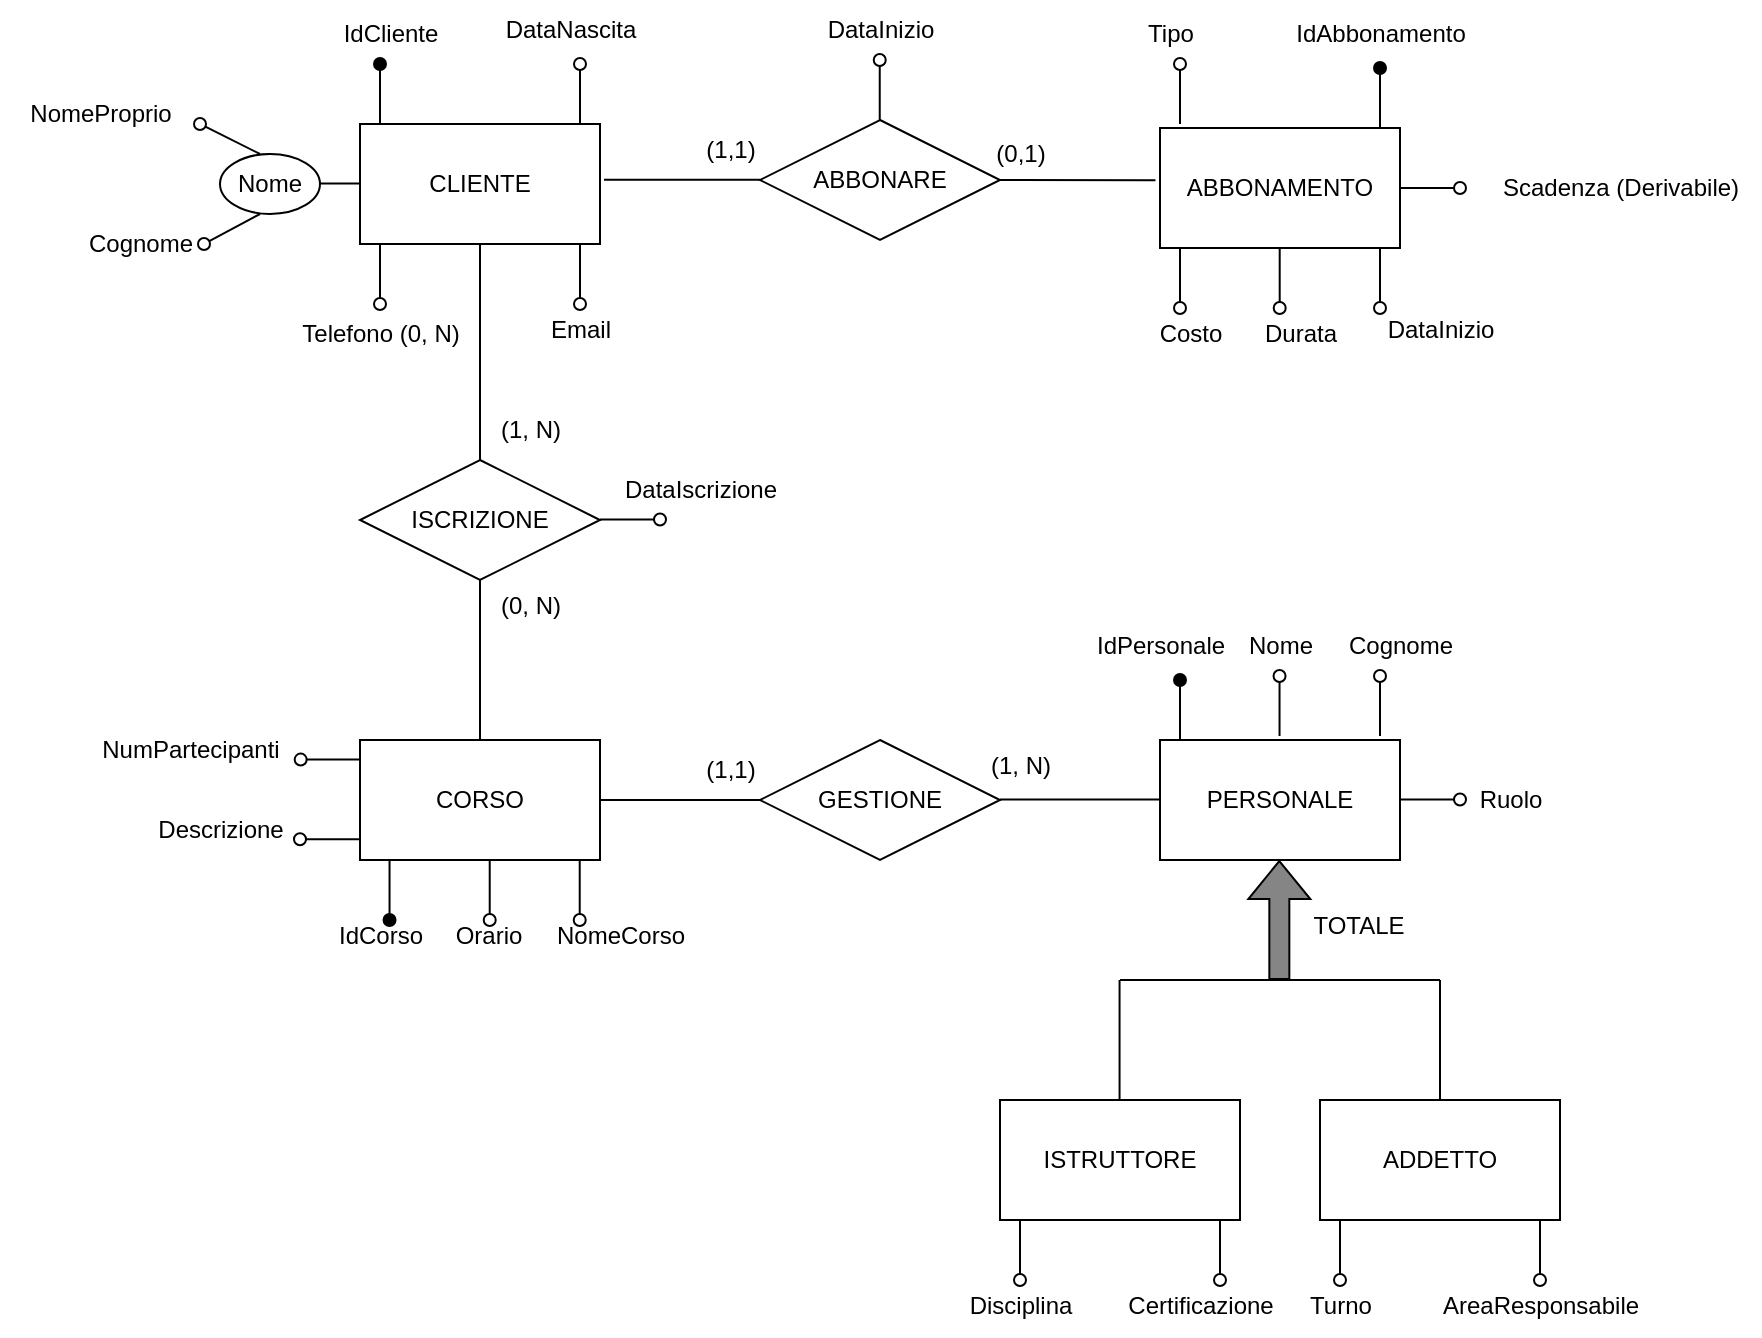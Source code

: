<mxfile version="25.0.3">
  <diagram name="Pagina-1" id="2qj2GZJpzb1wbTNh-gF_">
    <mxGraphModel dx="2020" dy="743" grid="1" gridSize="10" guides="1" tooltips="1" connect="1" arrows="1" fold="1" page="1" pageScale="1" pageWidth="827" pageHeight="1169" math="0" shadow="0">
      <root>
        <mxCell id="0" />
        <mxCell id="1" parent="0" />
        <mxCell id="TS1fgI1TGYpvE9dovKNg-1" value="CLIENTE" style="rounded=0;whiteSpace=wrap;html=1;" parent="1" vertex="1">
          <mxGeometry x="-120" y="192" width="120" height="60" as="geometry" />
        </mxCell>
        <mxCell id="TS1fgI1TGYpvE9dovKNg-2" value="&lt;div&gt;ABBONAMENTO&lt;/div&gt;" style="rounded=0;whiteSpace=wrap;html=1;" parent="1" vertex="1">
          <mxGeometry x="280" y="194" width="120" height="60" as="geometry" />
        </mxCell>
        <mxCell id="TS1fgI1TGYpvE9dovKNg-3" value="&lt;div&gt;CORSO&lt;/div&gt;" style="rounded=0;whiteSpace=wrap;html=1;" parent="1" vertex="1">
          <mxGeometry x="-120" y="500" width="120" height="60" as="geometry" />
        </mxCell>
        <mxCell id="TS1fgI1TGYpvE9dovKNg-4" value="PERSONALE" style="rounded=0;whiteSpace=wrap;html=1;" parent="1" vertex="1">
          <mxGeometry x="280" y="500" width="120" height="60" as="geometry" />
        </mxCell>
        <mxCell id="fKOpoRJPvV8tH2656EXo-1" value="" style="shape=flexArrow;endArrow=classic;html=1;rounded=0;fillColor=#858585;fillStyle=auto;strokeColor=default;gradientColor=none;" parent="1" edge="1">
          <mxGeometry width="50" height="50" relative="1" as="geometry">
            <mxPoint x="339.67" y="620" as="sourcePoint" />
            <mxPoint x="339.67" y="560" as="targetPoint" />
          </mxGeometry>
        </mxCell>
        <mxCell id="fKOpoRJPvV8tH2656EXo-3" value="" style="endArrow=none;html=1;rounded=0;" parent="1" edge="1">
          <mxGeometry width="50" height="50" relative="1" as="geometry">
            <mxPoint x="260" y="620" as="sourcePoint" />
            <mxPoint x="340" y="620" as="targetPoint" />
          </mxGeometry>
        </mxCell>
        <mxCell id="fKOpoRJPvV8tH2656EXo-4" value="" style="endArrow=none;html=1;rounded=0;" parent="1" edge="1">
          <mxGeometry width="50" height="50" relative="1" as="geometry">
            <mxPoint x="340" y="620" as="sourcePoint" />
            <mxPoint x="420" y="620" as="targetPoint" />
          </mxGeometry>
        </mxCell>
        <mxCell id="fKOpoRJPvV8tH2656EXo-7" value="" style="endArrow=oval;html=1;rounded=1;curved=0;strokeColor=default;strokeWidth=1;jumpStyle=none;endFill=1;" parent="1" edge="1">
          <mxGeometry width="50" height="50" relative="1" as="geometry">
            <mxPoint x="-110" y="192" as="sourcePoint" />
            <mxPoint x="-110" y="162" as="targetPoint" />
          </mxGeometry>
        </mxCell>
        <mxCell id="fKOpoRJPvV8tH2656EXo-11" value="&lt;div&gt;IdCliente&lt;/div&gt;" style="text;html=1;align=center;verticalAlign=middle;resizable=0;points=[];autosize=1;strokeColor=none;fillColor=none;" parent="1" vertex="1">
          <mxGeometry x="-140" y="132" width="70" height="30" as="geometry" />
        </mxCell>
        <mxCell id="fKOpoRJPvV8tH2656EXo-16" value="" style="endArrow=oval;html=1;rounded=1;curved=0;strokeColor=default;strokeWidth=1;jumpStyle=none;endFill=0;" parent="1" edge="1">
          <mxGeometry width="50" height="50" relative="1" as="geometry">
            <mxPoint x="-120" y="221.81" as="sourcePoint" />
            <mxPoint x="-150" y="221.81" as="targetPoint" />
          </mxGeometry>
        </mxCell>
        <mxCell id="fKOpoRJPvV8tH2656EXo-17" value="Nome" style="ellipse;whiteSpace=wrap;html=1;" parent="1" vertex="1">
          <mxGeometry x="-190" y="207" width="50" height="30" as="geometry" />
        </mxCell>
        <mxCell id="fKOpoRJPvV8tH2656EXo-18" value="" style="endArrow=oval;html=1;rounded=1;curved=0;strokeColor=default;strokeWidth=1;jumpStyle=none;endFill=0;" parent="1" edge="1">
          <mxGeometry width="50" height="50" relative="1" as="geometry">
            <mxPoint x="-170" y="207" as="sourcePoint" />
            <mxPoint x="-200" y="192" as="targetPoint" />
          </mxGeometry>
        </mxCell>
        <mxCell id="fKOpoRJPvV8tH2656EXo-19" value="NomeProprio" style="text;html=1;align=center;verticalAlign=middle;resizable=0;points=[];autosize=1;strokeColor=none;fillColor=none;" parent="1" vertex="1">
          <mxGeometry x="-300" y="172" width="100" height="30" as="geometry" />
        </mxCell>
        <mxCell id="fKOpoRJPvV8tH2656EXo-20" value="" style="endArrow=oval;html=1;rounded=1;curved=0;strokeColor=default;strokeWidth=1;jumpStyle=none;endFill=0;" parent="1" edge="1">
          <mxGeometry width="50" height="50" relative="1" as="geometry">
            <mxPoint x="-170" y="237" as="sourcePoint" />
            <mxPoint x="-198" y="252" as="targetPoint" />
          </mxGeometry>
        </mxCell>
        <mxCell id="fKOpoRJPvV8tH2656EXo-21" value="Cognome" style="text;html=1;align=center;verticalAlign=middle;resizable=0;points=[];autosize=1;strokeColor=none;fillColor=none;" parent="1" vertex="1">
          <mxGeometry x="-270" y="237" width="80" height="30" as="geometry" />
        </mxCell>
        <mxCell id="63A-T530-Y_BiI_bm_w9-4" value="" style="endArrow=oval;html=1;rounded=1;curved=0;strokeColor=default;strokeWidth=1;jumpStyle=none;endFill=0;" parent="1" edge="1">
          <mxGeometry width="50" height="50" relative="1" as="geometry">
            <mxPoint x="-10" y="192" as="sourcePoint" />
            <mxPoint x="-10" y="162" as="targetPoint" />
          </mxGeometry>
        </mxCell>
        <mxCell id="63A-T530-Y_BiI_bm_w9-5" value="DataNascita" style="text;html=1;align=center;verticalAlign=middle;resizable=0;points=[];autosize=1;strokeColor=none;fillColor=none;" parent="1" vertex="1">
          <mxGeometry x="-60" y="130" width="90" height="30" as="geometry" />
        </mxCell>
        <mxCell id="63A-T530-Y_BiI_bm_w9-6" value="" style="endArrow=oval;html=1;rounded=1;curved=0;strokeColor=default;strokeWidth=1;jumpStyle=none;endFill=0;" parent="1" edge="1">
          <mxGeometry width="50" height="50" relative="1" as="geometry">
            <mxPoint x="-110" y="252" as="sourcePoint" />
            <mxPoint x="-110" y="282" as="targetPoint" />
          </mxGeometry>
        </mxCell>
        <mxCell id="63A-T530-Y_BiI_bm_w9-7" value="&lt;div&gt;Telefono (0, N)&lt;/div&gt;" style="text;html=1;align=center;verticalAlign=middle;resizable=0;points=[];autosize=1;strokeColor=none;fillColor=none;" parent="1" vertex="1">
          <mxGeometry x="-160" y="282" width="100" height="30" as="geometry" />
        </mxCell>
        <mxCell id="63A-T530-Y_BiI_bm_w9-8" value="" style="endArrow=oval;html=1;rounded=1;curved=0;strokeColor=default;strokeWidth=1;jumpStyle=none;endFill=0;" parent="1" edge="1">
          <mxGeometry width="50" height="50" relative="1" as="geometry">
            <mxPoint x="-10" y="252" as="sourcePoint" />
            <mxPoint x="-10" y="282" as="targetPoint" />
          </mxGeometry>
        </mxCell>
        <mxCell id="63A-T530-Y_BiI_bm_w9-9" value="&lt;div&gt;Email&lt;/div&gt;" style="text;html=1;align=center;verticalAlign=middle;resizable=0;points=[];autosize=1;strokeColor=none;fillColor=none;" parent="1" vertex="1">
          <mxGeometry x="-35" y="280" width="50" height="30" as="geometry" />
        </mxCell>
        <mxCell id="63A-T530-Y_BiI_bm_w9-10" value="" style="endArrow=oval;html=1;rounded=1;curved=0;strokeColor=default;strokeWidth=1;jumpStyle=none;endFill=1;" parent="1" edge="1">
          <mxGeometry width="50" height="50" relative="1" as="geometry">
            <mxPoint x="390" y="194" as="sourcePoint" />
            <mxPoint x="390" y="164" as="targetPoint" />
          </mxGeometry>
        </mxCell>
        <mxCell id="63A-T530-Y_BiI_bm_w9-11" value="" style="endArrow=oval;html=1;rounded=1;curved=0;strokeColor=default;strokeWidth=1;jumpStyle=none;endFill=0;" parent="1" edge="1">
          <mxGeometry width="50" height="50" relative="1" as="geometry">
            <mxPoint x="290" y="192" as="sourcePoint" />
            <mxPoint x="290" y="162" as="targetPoint" />
          </mxGeometry>
        </mxCell>
        <mxCell id="63A-T530-Y_BiI_bm_w9-12" value="IdAbbonamento" style="text;html=1;align=center;verticalAlign=middle;resizable=0;points=[];autosize=1;strokeColor=none;fillColor=none;" parent="1" vertex="1">
          <mxGeometry x="335" y="132" width="110" height="30" as="geometry" />
        </mxCell>
        <mxCell id="63A-T530-Y_BiI_bm_w9-13" value="Tipo" style="text;html=1;align=center;verticalAlign=middle;resizable=0;points=[];autosize=1;strokeColor=none;fillColor=none;" parent="1" vertex="1">
          <mxGeometry x="260" y="132" width="50" height="30" as="geometry" />
        </mxCell>
        <mxCell id="63A-T530-Y_BiI_bm_w9-14" value="" style="endArrow=oval;html=1;rounded=1;curved=0;strokeColor=default;strokeWidth=1;jumpStyle=none;endFill=0;" parent="1" edge="1">
          <mxGeometry width="50" height="50" relative="1" as="geometry">
            <mxPoint x="290" y="254" as="sourcePoint" />
            <mxPoint x="290" y="284" as="targetPoint" />
          </mxGeometry>
        </mxCell>
        <mxCell id="63A-T530-Y_BiI_bm_w9-15" value="Costo" style="text;html=1;align=center;verticalAlign=middle;resizable=0;points=[];autosize=1;strokeColor=none;fillColor=none;" parent="1" vertex="1">
          <mxGeometry x="270" y="282" width="50" height="30" as="geometry" />
        </mxCell>
        <mxCell id="63A-T530-Y_BiI_bm_w9-16" value="" style="endArrow=oval;html=1;rounded=1;curved=0;strokeColor=default;strokeWidth=1;jumpStyle=none;endFill=0;" parent="1" edge="1">
          <mxGeometry width="50" height="50" relative="1" as="geometry">
            <mxPoint x="339.85" y="254" as="sourcePoint" />
            <mxPoint x="339.85" y="284" as="targetPoint" />
          </mxGeometry>
        </mxCell>
        <mxCell id="63A-T530-Y_BiI_bm_w9-17" value="Durata" style="text;html=1;align=center;verticalAlign=middle;resizable=0;points=[];autosize=1;strokeColor=none;fillColor=none;" parent="1" vertex="1">
          <mxGeometry x="320" y="282" width="60" height="30" as="geometry" />
        </mxCell>
        <mxCell id="63A-T530-Y_BiI_bm_w9-18" value="" style="endArrow=oval;html=1;rounded=1;curved=0;strokeColor=default;strokeWidth=1;jumpStyle=none;endFill=0;" parent="1" edge="1">
          <mxGeometry width="50" height="50" relative="1" as="geometry">
            <mxPoint x="400" y="224" as="sourcePoint" />
            <mxPoint x="430" y="224" as="targetPoint" />
          </mxGeometry>
        </mxCell>
        <mxCell id="63A-T530-Y_BiI_bm_w9-19" value="Scadenza (Derivabile)" style="text;html=1;align=center;verticalAlign=middle;resizable=0;points=[];autosize=1;strokeColor=none;fillColor=none;" parent="1" vertex="1">
          <mxGeometry x="440" y="209" width="140" height="30" as="geometry" />
        </mxCell>
        <mxCell id="63A-T530-Y_BiI_bm_w9-20" value="" style="endArrow=oval;html=1;rounded=1;curved=0;strokeColor=default;strokeWidth=1;jumpStyle=none;endFill=0;" parent="1" edge="1">
          <mxGeometry width="50" height="50" relative="1" as="geometry">
            <mxPoint x="390.0" y="254" as="sourcePoint" />
            <mxPoint x="390.0" y="284" as="targetPoint" />
          </mxGeometry>
        </mxCell>
        <mxCell id="63A-T530-Y_BiI_bm_w9-21" value="DataInizio" style="text;html=1;align=center;verticalAlign=middle;resizable=0;points=[];autosize=1;strokeColor=none;fillColor=none;" parent="1" vertex="1">
          <mxGeometry x="380" y="280" width="80" height="30" as="geometry" />
        </mxCell>
        <mxCell id="63A-T530-Y_BiI_bm_w9-22" value="" style="endArrow=none;html=1;rounded=1;curved=0;strokeColor=default;strokeWidth=1;jumpStyle=none;endFill=0;startArrow=oval;startFill=1;" parent="1" edge="1">
          <mxGeometry width="50" height="50" relative="1" as="geometry">
            <mxPoint x="-105.23" y="590" as="sourcePoint" />
            <mxPoint x="-105.23" y="560" as="targetPoint" />
          </mxGeometry>
        </mxCell>
        <mxCell id="63A-T530-Y_BiI_bm_w9-23" value="&lt;div&gt;IdCorso&lt;/div&gt;" style="text;html=1;align=center;verticalAlign=middle;resizable=0;points=[];autosize=1;strokeColor=none;fillColor=none;" parent="1" vertex="1">
          <mxGeometry x="-145" y="583" width="70" height="30" as="geometry" />
        </mxCell>
        <mxCell id="63A-T530-Y_BiI_bm_w9-24" value="" style="endArrow=none;html=1;rounded=1;curved=0;strokeColor=default;strokeWidth=1;jumpStyle=none;endFill=0;startArrow=oval;startFill=0;" parent="1" edge="1">
          <mxGeometry width="50" height="50" relative="1" as="geometry">
            <mxPoint x="-10.14" y="590" as="sourcePoint" />
            <mxPoint x="-10.14" y="560" as="targetPoint" />
          </mxGeometry>
        </mxCell>
        <mxCell id="63A-T530-Y_BiI_bm_w9-25" value="NomeCorso" style="text;html=1;align=center;verticalAlign=middle;resizable=0;points=[];autosize=1;strokeColor=none;fillColor=none;" parent="1" vertex="1">
          <mxGeometry x="-35" y="583" width="90" height="30" as="geometry" />
        </mxCell>
        <mxCell id="63A-T530-Y_BiI_bm_w9-26" value="" style="endArrow=none;html=1;rounded=1;curved=0;strokeColor=default;strokeWidth=1;jumpStyle=none;endFill=0;startArrow=oval;startFill=0;" parent="1" edge="1">
          <mxGeometry width="50" height="50" relative="1" as="geometry">
            <mxPoint x="-150" y="549.65" as="sourcePoint" />
            <mxPoint x="-120" y="549.65" as="targetPoint" />
          </mxGeometry>
        </mxCell>
        <mxCell id="63A-T530-Y_BiI_bm_w9-27" value="Descrizione" style="text;html=1;align=center;verticalAlign=middle;resizable=0;points=[];autosize=1;strokeColor=none;fillColor=none;" parent="1" vertex="1">
          <mxGeometry x="-235" y="530" width="90" height="30" as="geometry" />
        </mxCell>
        <mxCell id="63A-T530-Y_BiI_bm_w9-28" value="" style="endArrow=oval;html=1;rounded=1;curved=0;strokeColor=default;strokeWidth=1;jumpStyle=none;endFill=0;" parent="1" edge="1">
          <mxGeometry width="50" height="50" relative="1" as="geometry">
            <mxPoint x="-120.0" y="509.79" as="sourcePoint" />
            <mxPoint x="-149.66" y="509.79" as="targetPoint" />
          </mxGeometry>
        </mxCell>
        <mxCell id="63A-T530-Y_BiI_bm_w9-29" value="NumPartecipanti" style="text;html=1;align=center;verticalAlign=middle;resizable=0;points=[];autosize=1;strokeColor=none;fillColor=none;" parent="1" vertex="1">
          <mxGeometry x="-260" y="490" width="110" height="30" as="geometry" />
        </mxCell>
        <mxCell id="63A-T530-Y_BiI_bm_w9-30" value="" style="endArrow=none;html=1;rounded=1;curved=0;strokeColor=default;strokeWidth=1;jumpStyle=none;endFill=0;startArrow=oval;startFill=0;" parent="1" edge="1">
          <mxGeometry width="50" height="50" relative="1" as="geometry">
            <mxPoint x="-55.14" y="590" as="sourcePoint" />
            <mxPoint x="-55.14" y="560" as="targetPoint" />
          </mxGeometry>
        </mxCell>
        <mxCell id="63A-T530-Y_BiI_bm_w9-31" value="Orario" style="text;html=1;align=center;verticalAlign=middle;resizable=0;points=[];autosize=1;strokeColor=none;fillColor=none;" parent="1" vertex="1">
          <mxGeometry x="-86" y="583" width="60" height="30" as="geometry" />
        </mxCell>
        <mxCell id="63A-T530-Y_BiI_bm_w9-32" value="" style="endArrow=oval;html=1;rounded=1;curved=0;strokeColor=default;strokeWidth=1;jumpStyle=none;endFill=1;" parent="1" edge="1">
          <mxGeometry width="50" height="50" relative="1" as="geometry">
            <mxPoint x="290" y="500" as="sourcePoint" />
            <mxPoint x="290" y="470" as="targetPoint" />
          </mxGeometry>
        </mxCell>
        <mxCell id="63A-T530-Y_BiI_bm_w9-33" value="IdPersonale" style="text;html=1;align=center;verticalAlign=middle;resizable=0;points=[];autosize=1;strokeColor=none;fillColor=none;" parent="1" vertex="1">
          <mxGeometry x="235" y="438" width="90" height="30" as="geometry" />
        </mxCell>
        <mxCell id="63A-T530-Y_BiI_bm_w9-34" value="" style="endArrow=oval;html=1;rounded=1;curved=0;strokeColor=default;strokeWidth=1;jumpStyle=none;endFill=0;" parent="1" edge="1">
          <mxGeometry width="50" height="50" relative="1" as="geometry">
            <mxPoint x="339.77" y="498" as="sourcePoint" />
            <mxPoint x="339.77" y="468" as="targetPoint" />
          </mxGeometry>
        </mxCell>
        <mxCell id="63A-T530-Y_BiI_bm_w9-35" value="Nome" style="text;html=1;align=center;verticalAlign=middle;resizable=0;points=[];autosize=1;strokeColor=none;fillColor=none;" parent="1" vertex="1">
          <mxGeometry x="310" y="438" width="60" height="30" as="geometry" />
        </mxCell>
        <mxCell id="63A-T530-Y_BiI_bm_w9-36" value="" style="endArrow=oval;html=1;rounded=1;curved=0;strokeColor=default;strokeWidth=1;jumpStyle=none;endFill=0;" parent="1" edge="1">
          <mxGeometry width="50" height="50" relative="1" as="geometry">
            <mxPoint x="390" y="498" as="sourcePoint" />
            <mxPoint x="390" y="468" as="targetPoint" />
          </mxGeometry>
        </mxCell>
        <mxCell id="63A-T530-Y_BiI_bm_w9-37" value="Cognome" style="text;html=1;align=center;verticalAlign=middle;resizable=0;points=[];autosize=1;strokeColor=none;fillColor=none;" parent="1" vertex="1">
          <mxGeometry x="360" y="438" width="80" height="30" as="geometry" />
        </mxCell>
        <mxCell id="63A-T530-Y_BiI_bm_w9-38" value="" style="endArrow=oval;html=1;rounded=1;curved=0;strokeColor=default;strokeWidth=1;jumpStyle=none;endFill=0;" parent="1" edge="1">
          <mxGeometry width="50" height="50" relative="1" as="geometry">
            <mxPoint x="400" y="529.77" as="sourcePoint" />
            <mxPoint x="430" y="529.77" as="targetPoint" />
          </mxGeometry>
        </mxCell>
        <mxCell id="63A-T530-Y_BiI_bm_w9-39" value="Ruolo" style="text;html=1;align=center;verticalAlign=middle;resizable=0;points=[];autosize=1;strokeColor=none;fillColor=none;" parent="1" vertex="1">
          <mxGeometry x="430" y="515" width="50" height="30" as="geometry" />
        </mxCell>
        <mxCell id="63A-T530-Y_BiI_bm_w9-40" value="ISTRUTTORE" style="rounded=0;whiteSpace=wrap;html=1;" parent="1" vertex="1">
          <mxGeometry x="200" y="680" width="120" height="60" as="geometry" />
        </mxCell>
        <mxCell id="63A-T530-Y_BiI_bm_w9-41" value="ADDETTO" style="rounded=0;whiteSpace=wrap;html=1;" parent="1" vertex="1">
          <mxGeometry x="360" y="680" width="120" height="60" as="geometry" />
        </mxCell>
        <mxCell id="63A-T530-Y_BiI_bm_w9-42" value="" style="endArrow=none;html=1;rounded=0;exitX=0.5;exitY=0;exitDx=0;exitDy=0;" parent="1" source="63A-T530-Y_BiI_bm_w9-41" edge="1">
          <mxGeometry width="50" height="50" relative="1" as="geometry">
            <mxPoint x="370" y="670" as="sourcePoint" />
            <mxPoint x="420" y="620" as="targetPoint" />
          </mxGeometry>
        </mxCell>
        <mxCell id="63A-T530-Y_BiI_bm_w9-43" value="" style="endArrow=none;html=1;rounded=0;exitX=0.5;exitY=0;exitDx=0;exitDy=0;" parent="1" edge="1">
          <mxGeometry width="50" height="50" relative="1" as="geometry">
            <mxPoint x="259.78" y="680" as="sourcePoint" />
            <mxPoint x="259.78" y="620" as="targetPoint" />
          </mxGeometry>
        </mxCell>
        <mxCell id="63A-T530-Y_BiI_bm_w9-44" value="" style="endArrow=oval;html=1;rounded=1;curved=0;strokeColor=default;strokeWidth=1;jumpStyle=none;endFill=0;" parent="1" edge="1">
          <mxGeometry width="50" height="50" relative="1" as="geometry">
            <mxPoint x="210" y="740" as="sourcePoint" />
            <mxPoint x="210" y="770" as="targetPoint" />
          </mxGeometry>
        </mxCell>
        <mxCell id="63A-T530-Y_BiI_bm_w9-45" value="Disciplina" style="text;html=1;align=center;verticalAlign=middle;resizable=0;points=[];autosize=1;strokeColor=none;fillColor=none;" parent="1" vertex="1">
          <mxGeometry x="175" y="768" width="70" height="30" as="geometry" />
        </mxCell>
        <mxCell id="63A-T530-Y_BiI_bm_w9-47" value="" style="endArrow=oval;html=1;rounded=1;curved=0;strokeColor=default;strokeWidth=1;jumpStyle=none;endFill=0;" parent="1" edge="1">
          <mxGeometry width="50" height="50" relative="1" as="geometry">
            <mxPoint x="310" y="740" as="sourcePoint" />
            <mxPoint x="310" y="770" as="targetPoint" />
          </mxGeometry>
        </mxCell>
        <mxCell id="63A-T530-Y_BiI_bm_w9-48" value="Certificazione" style="text;html=1;align=center;verticalAlign=middle;resizable=0;points=[];autosize=1;strokeColor=none;fillColor=none;" parent="1" vertex="1">
          <mxGeometry x="250" y="768" width="100" height="30" as="geometry" />
        </mxCell>
        <mxCell id="63A-T530-Y_BiI_bm_w9-49" value="" style="endArrow=oval;html=1;rounded=1;curved=0;strokeColor=default;strokeWidth=1;jumpStyle=none;endFill=0;" parent="1" edge="1">
          <mxGeometry width="50" height="50" relative="1" as="geometry">
            <mxPoint x="370" y="740" as="sourcePoint" />
            <mxPoint x="370" y="770" as="targetPoint" />
          </mxGeometry>
        </mxCell>
        <mxCell id="63A-T530-Y_BiI_bm_w9-50" value="Turno" style="text;html=1;align=center;verticalAlign=middle;resizable=0;points=[];autosize=1;strokeColor=none;fillColor=none;" parent="1" vertex="1">
          <mxGeometry x="345" y="768" width="50" height="30" as="geometry" />
        </mxCell>
        <mxCell id="63A-T530-Y_BiI_bm_w9-51" value="" style="endArrow=oval;html=1;rounded=1;curved=0;strokeColor=default;strokeWidth=1;jumpStyle=none;endFill=0;" parent="1" edge="1">
          <mxGeometry width="50" height="50" relative="1" as="geometry">
            <mxPoint x="470" y="740" as="sourcePoint" />
            <mxPoint x="470" y="770" as="targetPoint" />
          </mxGeometry>
        </mxCell>
        <mxCell id="63A-T530-Y_BiI_bm_w9-52" value="AreaResponsabile" style="text;html=1;align=center;verticalAlign=middle;resizable=0;points=[];autosize=1;strokeColor=none;fillColor=none;" parent="1" vertex="1">
          <mxGeometry x="410" y="768" width="120" height="30" as="geometry" />
        </mxCell>
        <mxCell id="63A-T530-Y_BiI_bm_w9-53" value="ISCRIZIONE" style="rhombus;whiteSpace=wrap;html=1;" parent="1" vertex="1">
          <mxGeometry x="-120" y="360" width="120" height="60" as="geometry" />
        </mxCell>
        <mxCell id="63A-T530-Y_BiI_bm_w9-54" value="" style="endArrow=none;html=1;rounded=0;exitX=0.5;exitY=0;exitDx=0;exitDy=0;" parent="1" source="TS1fgI1TGYpvE9dovKNg-3" edge="1">
          <mxGeometry width="50" height="50" relative="1" as="geometry">
            <mxPoint x="-110" y="470" as="sourcePoint" />
            <mxPoint x="-60" y="420" as="targetPoint" />
          </mxGeometry>
        </mxCell>
        <mxCell id="63A-T530-Y_BiI_bm_w9-55" value="" style="endArrow=none;html=1;rounded=0;exitX=0.5;exitY=0;exitDx=0;exitDy=0;entryX=0.5;entryY=1;entryDx=0;entryDy=0;" parent="1" target="TS1fgI1TGYpvE9dovKNg-1" edge="1">
          <mxGeometry width="50" height="50" relative="1" as="geometry">
            <mxPoint x="-60" y="360" as="sourcePoint" />
            <mxPoint x="-60" y="280" as="targetPoint" />
          </mxGeometry>
        </mxCell>
        <mxCell id="63A-T530-Y_BiI_bm_w9-56" value="(1, N)" style="text;html=1;align=center;verticalAlign=middle;resizable=0;points=[];autosize=1;strokeColor=none;fillColor=none;" parent="1" vertex="1">
          <mxGeometry x="-60" y="330" width="50" height="30" as="geometry" />
        </mxCell>
        <mxCell id="63A-T530-Y_BiI_bm_w9-57" value="(0, N)" style="text;html=1;align=center;verticalAlign=middle;resizable=0;points=[];autosize=1;strokeColor=none;fillColor=none;" parent="1" vertex="1">
          <mxGeometry x="-60" y="418" width="50" height="30" as="geometry" />
        </mxCell>
        <mxCell id="63A-T530-Y_BiI_bm_w9-58" value="" style="endArrow=oval;html=1;rounded=1;curved=0;strokeColor=default;strokeWidth=1;jumpStyle=none;endFill=0;" parent="1" edge="1">
          <mxGeometry width="50" height="50" relative="1" as="geometry">
            <mxPoint y="389.75" as="sourcePoint" />
            <mxPoint x="30" y="389.75" as="targetPoint" />
          </mxGeometry>
        </mxCell>
        <mxCell id="63A-T530-Y_BiI_bm_w9-59" value="DataIscrizione" style="text;html=1;align=center;verticalAlign=middle;resizable=0;points=[];autosize=1;strokeColor=none;fillColor=none;" parent="1" vertex="1">
          <mxGeometry y="360" width="100" height="30" as="geometry" />
        </mxCell>
        <mxCell id="63A-T530-Y_BiI_bm_w9-60" value="ABBONARE" style="rhombus;whiteSpace=wrap;html=1;" parent="1" vertex="1">
          <mxGeometry x="80" y="190" width="120" height="60" as="geometry" />
        </mxCell>
        <mxCell id="63A-T530-Y_BiI_bm_w9-64" value="" style="endArrow=none;html=1;rounded=0;exitX=-0.019;exitY=0.435;exitDx=0;exitDy=0;exitPerimeter=0;" parent="1" source="TS1fgI1TGYpvE9dovKNg-2" edge="1">
          <mxGeometry width="50" height="50" relative="1" as="geometry">
            <mxPoint x="150" y="270" as="sourcePoint" />
            <mxPoint x="200" y="220" as="targetPoint" />
          </mxGeometry>
        </mxCell>
        <mxCell id="63A-T530-Y_BiI_bm_w9-65" value="" style="endArrow=none;html=1;rounded=0;exitX=-0.019;exitY=0.435;exitDx=0;exitDy=0;exitPerimeter=0;" parent="1" edge="1">
          <mxGeometry width="50" height="50" relative="1" as="geometry">
            <mxPoint x="80" y="219.87" as="sourcePoint" />
            <mxPoint x="2" y="219.87" as="targetPoint" />
          </mxGeometry>
        </mxCell>
        <mxCell id="63A-T530-Y_BiI_bm_w9-66" value="(0,1)" style="text;html=1;align=center;verticalAlign=middle;resizable=0;points=[];autosize=1;strokeColor=none;fillColor=none;" parent="1" vertex="1">
          <mxGeometry x="185" y="192" width="50" height="30" as="geometry" />
        </mxCell>
        <mxCell id="63A-T530-Y_BiI_bm_w9-67" value="(1,1)" style="text;html=1;align=center;verticalAlign=middle;resizable=0;points=[];autosize=1;strokeColor=none;fillColor=none;" parent="1" vertex="1">
          <mxGeometry x="40" y="190" width="50" height="30" as="geometry" />
        </mxCell>
        <mxCell id="63A-T530-Y_BiI_bm_w9-68" value="GESTIONE" style="rhombus;whiteSpace=wrap;html=1;" parent="1" vertex="1">
          <mxGeometry x="80" y="500" width="120" height="60" as="geometry" />
        </mxCell>
        <mxCell id="63A-T530-Y_BiI_bm_w9-69" value="" style="endArrow=none;html=1;rounded=0;exitX=1;exitY=0.5;exitDx=0;exitDy=0;" parent="1" source="TS1fgI1TGYpvE9dovKNg-3" edge="1">
          <mxGeometry width="50" height="50" relative="1" as="geometry">
            <mxPoint x="30" y="580" as="sourcePoint" />
            <mxPoint x="80" y="530" as="targetPoint" />
          </mxGeometry>
        </mxCell>
        <mxCell id="63A-T530-Y_BiI_bm_w9-70" value="" style="endArrow=none;html=1;rounded=0;exitX=1;exitY=0.5;exitDx=0;exitDy=0;" parent="1" edge="1">
          <mxGeometry width="50" height="50" relative="1" as="geometry">
            <mxPoint x="200" y="529.81" as="sourcePoint" />
            <mxPoint x="280" y="529.81" as="targetPoint" />
          </mxGeometry>
        </mxCell>
        <mxCell id="63A-T530-Y_BiI_bm_w9-71" value="(1,1)" style="text;html=1;align=center;verticalAlign=middle;resizable=0;points=[];autosize=1;strokeColor=none;fillColor=none;" parent="1" vertex="1">
          <mxGeometry x="40" y="500" width="50" height="30" as="geometry" />
        </mxCell>
        <mxCell id="63A-T530-Y_BiI_bm_w9-72" value="" style="endArrow=oval;html=1;rounded=1;curved=0;strokeColor=default;strokeWidth=1;jumpStyle=none;endFill=0;" parent="1" edge="1">
          <mxGeometry width="50" height="50" relative="1" as="geometry">
            <mxPoint x="139.87" y="190" as="sourcePoint" />
            <mxPoint x="139.87" y="160" as="targetPoint" />
          </mxGeometry>
        </mxCell>
        <mxCell id="63A-T530-Y_BiI_bm_w9-73" value="DataInizio" style="text;html=1;align=center;verticalAlign=middle;resizable=0;points=[];autosize=1;strokeColor=none;fillColor=none;" parent="1" vertex="1">
          <mxGeometry x="100" y="130" width="80" height="30" as="geometry" />
        </mxCell>
        <mxCell id="63A-T530-Y_BiI_bm_w9-74" value="(1, N)" style="text;html=1;align=center;verticalAlign=middle;resizable=0;points=[];autosize=1;strokeColor=none;fillColor=none;" parent="1" vertex="1">
          <mxGeometry x="185" y="498" width="50" height="30" as="geometry" />
        </mxCell>
        <mxCell id="63A-T530-Y_BiI_bm_w9-75" value="TOTALE" style="text;html=1;align=center;verticalAlign=middle;resizable=0;points=[];autosize=1;strokeColor=none;fillColor=none;" parent="1" vertex="1">
          <mxGeometry x="344" y="578" width="70" height="30" as="geometry" />
        </mxCell>
      </root>
    </mxGraphModel>
  </diagram>
</mxfile>
